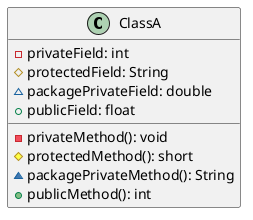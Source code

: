 @startuml Visibility

class ClassA {
    - privateField: int
    # protectedField: String
    ~ packagePrivateField: double
    + publicField: float

    - privateMethod(): void
    # protectedMethod(): short
    ~ packagePrivateMethod(): String
    + publicMethod(): int
}

@enduml